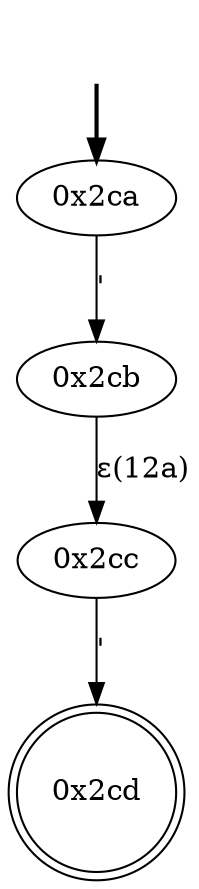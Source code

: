 digraph {
	fake [style=invisible]
	"0x2ca" [root=true]
	"0x2cb"
	"0x2cc"
	"0x2cd" [shape=doublecircle]
	fake -> "0x2ca" [style=bold]
	"0x2ca" -> "0x2cb" [label="'"]
	"0x2cc" -> "0x2cd" [label="'"]
	"0x2cb" -> "0x2cc" [label="ε(12a)"]
}
